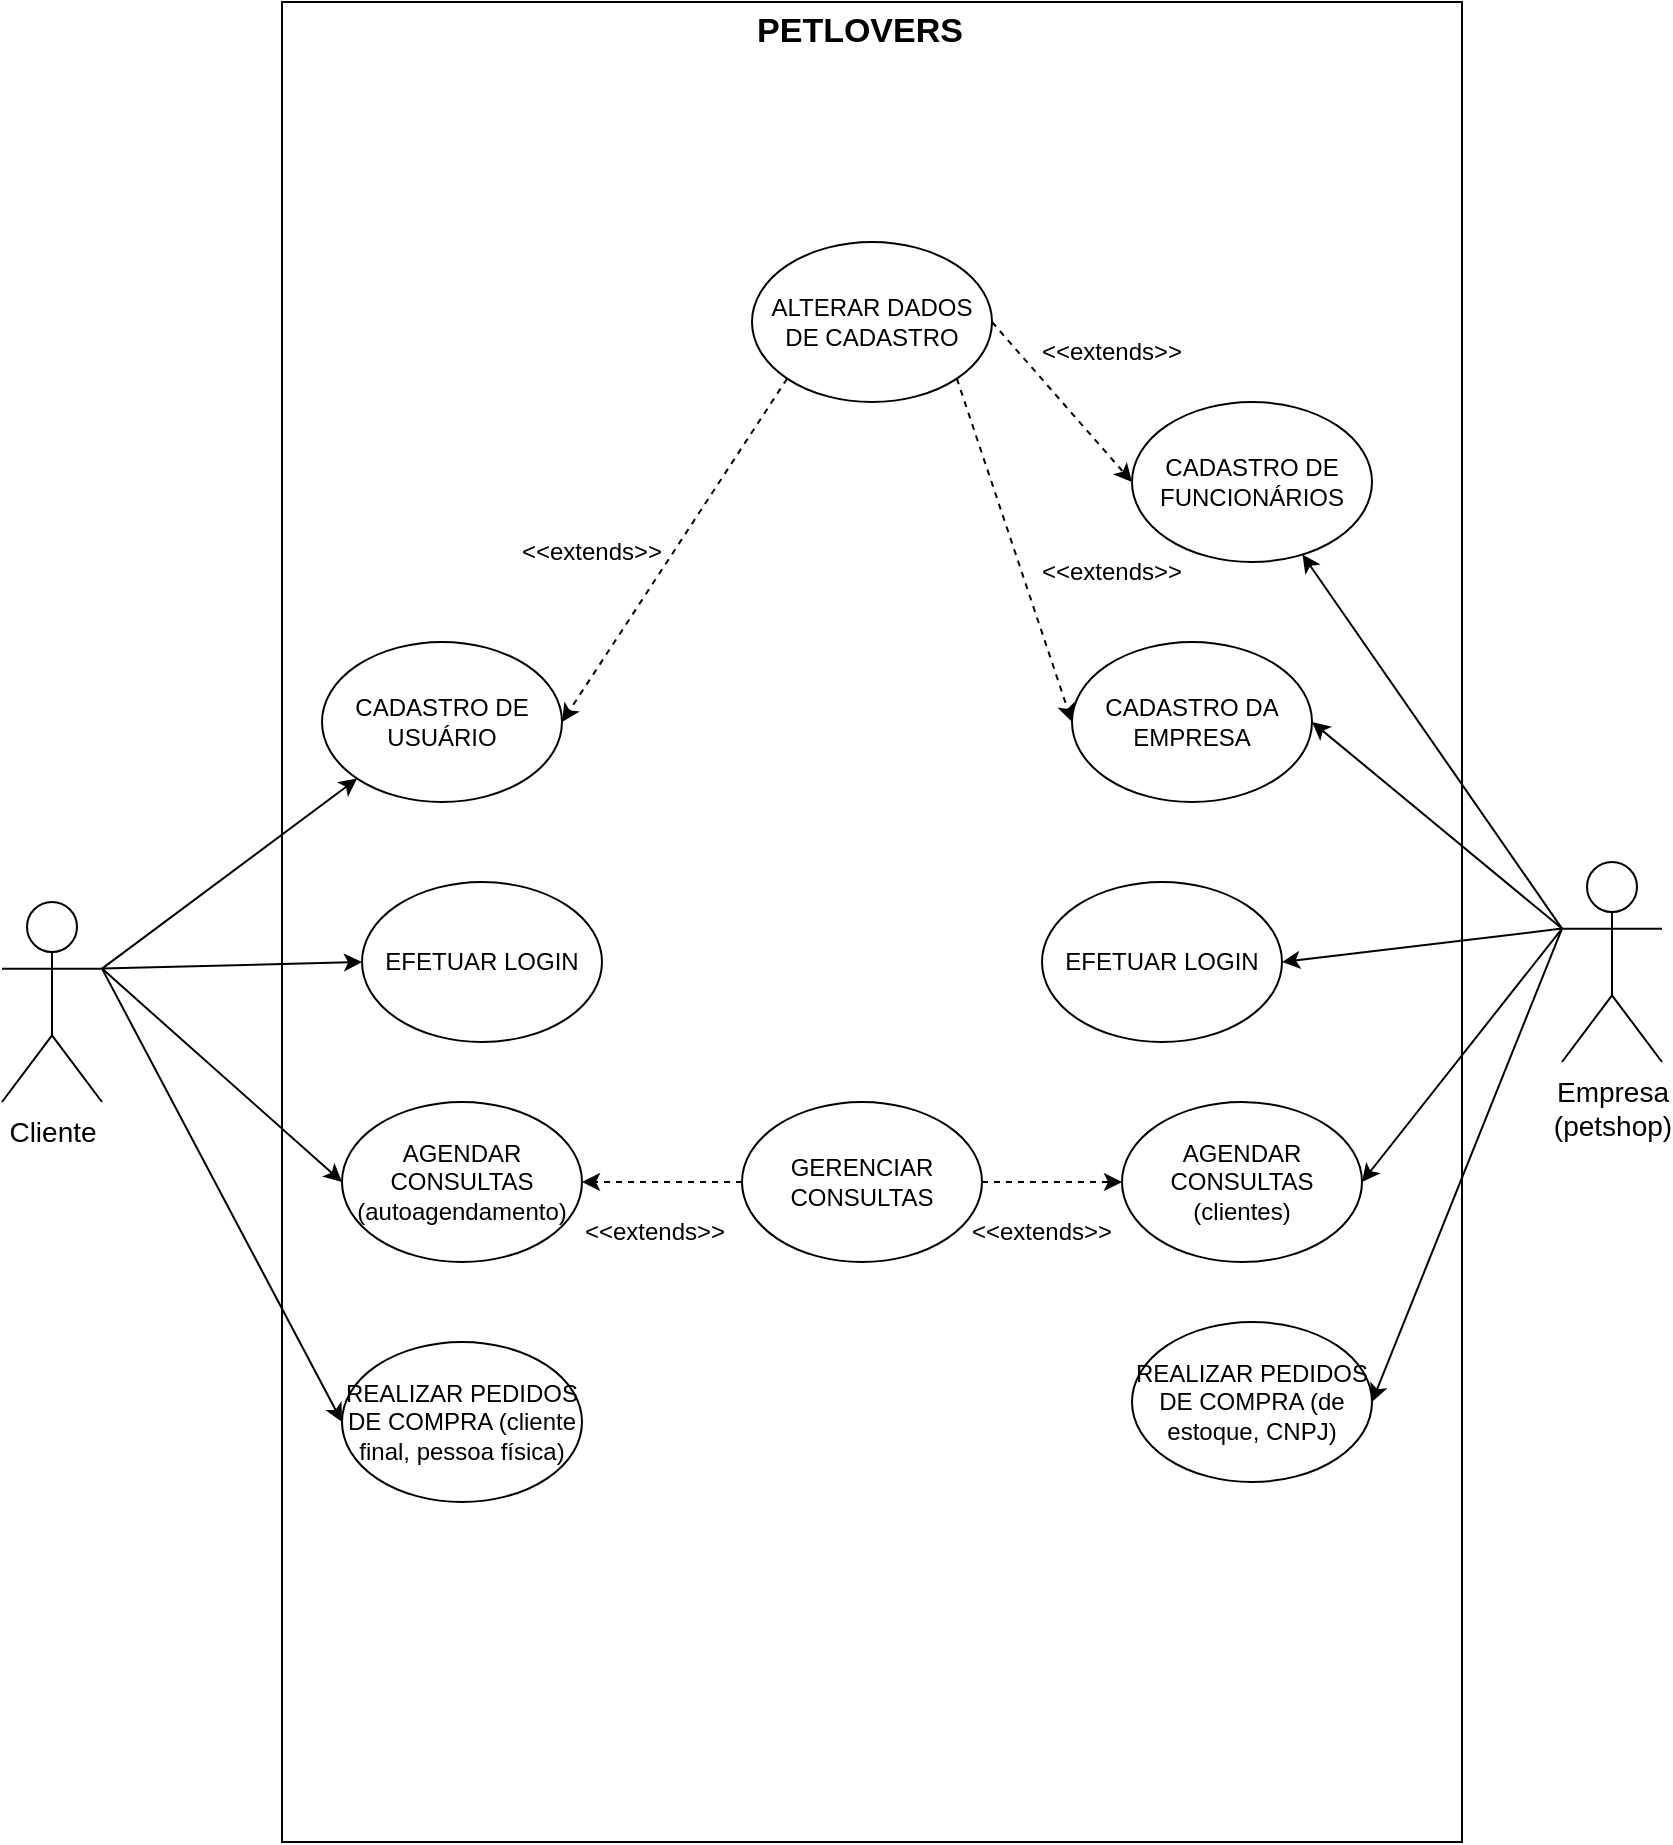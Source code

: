 <mxfile version="22.0.8" type="github">
  <diagram name="Page-1" id="cmvLj-Jmu_eHXBWfitiG">
    <mxGraphModel dx="2206" dy="1203" grid="1" gridSize="10" guides="1" tooltips="1" connect="1" arrows="1" fold="1" page="1" pageScale="1" pageWidth="850" pageHeight="1100" math="0" shadow="0">
      <root>
        <mxCell id="0" />
        <mxCell id="1" parent="0" />
        <mxCell id="b02hixyi1CkfagJmaC7L-49" value="" style="rounded=0;whiteSpace=wrap;html=1;glass=0;fillColor=none;movable=1;resizable=1;rotatable=1;deletable=1;editable=1;locked=0;connectable=1;strokeWidth=1;" vertex="1" parent="1">
          <mxGeometry x="150" y="40" width="590" height="920" as="geometry" />
        </mxCell>
        <mxCell id="b02hixyi1CkfagJmaC7L-20" style="rounded=0;orthogonalLoop=1;jettySize=auto;html=1;exitX=1;exitY=0.333;exitDx=0;exitDy=0;exitPerimeter=0;entryX=0;entryY=1;entryDx=0;entryDy=0;strokeColor=default;" edge="1" parent="1" source="b02hixyi1CkfagJmaC7L-1" target="b02hixyi1CkfagJmaC7L-6">
          <mxGeometry relative="1" as="geometry" />
        </mxCell>
        <mxCell id="b02hixyi1CkfagJmaC7L-21" style="rounded=0;orthogonalLoop=1;jettySize=auto;html=1;exitX=1;exitY=0.333;exitDx=0;exitDy=0;exitPerimeter=0;entryX=0;entryY=0.5;entryDx=0;entryDy=0;" edge="1" parent="1" source="b02hixyi1CkfagJmaC7L-1" target="b02hixyi1CkfagJmaC7L-7">
          <mxGeometry relative="1" as="geometry" />
        </mxCell>
        <mxCell id="b02hixyi1CkfagJmaC7L-23" style="rounded=0;orthogonalLoop=1;jettySize=auto;html=1;exitX=1;exitY=0.333;exitDx=0;exitDy=0;exitPerimeter=0;entryX=0;entryY=0.5;entryDx=0;entryDy=0;" edge="1" parent="1" source="b02hixyi1CkfagJmaC7L-1" target="b02hixyi1CkfagJmaC7L-8">
          <mxGeometry relative="1" as="geometry" />
        </mxCell>
        <mxCell id="b02hixyi1CkfagJmaC7L-24" style="rounded=0;orthogonalLoop=1;jettySize=auto;html=1;exitX=1;exitY=0.333;exitDx=0;exitDy=0;exitPerimeter=0;entryX=0;entryY=0.5;entryDx=0;entryDy=0;" edge="1" parent="1" source="b02hixyi1CkfagJmaC7L-1" target="b02hixyi1CkfagJmaC7L-9">
          <mxGeometry relative="1" as="geometry" />
        </mxCell>
        <mxCell id="b02hixyi1CkfagJmaC7L-1" value="&lt;font style=&quot;font-size: 14px;&quot;&gt;Cliente&lt;/font&gt;" style="shape=umlActor;verticalLabelPosition=bottom;verticalAlign=top;html=1;outlineConnect=0;" vertex="1" parent="1">
          <mxGeometry x="10" y="490" width="50" height="100" as="geometry" />
        </mxCell>
        <mxCell id="b02hixyi1CkfagJmaC7L-6" value="CADASTRO DE USUÁRIO" style="ellipse;whiteSpace=wrap;html=1;" vertex="1" parent="1">
          <mxGeometry x="170" y="360" width="120" height="80" as="geometry" />
        </mxCell>
        <mxCell id="b02hixyi1CkfagJmaC7L-7" value="EFETUAR LOGIN" style="ellipse;whiteSpace=wrap;html=1;" vertex="1" parent="1">
          <mxGeometry x="190" y="480" width="120" height="80" as="geometry" />
        </mxCell>
        <mxCell id="b02hixyi1CkfagJmaC7L-8" value="AGENDAR CONSULTAS (autoagendamento)" style="ellipse;whiteSpace=wrap;html=1;" vertex="1" parent="1">
          <mxGeometry x="180" y="590" width="120" height="80" as="geometry" />
        </mxCell>
        <mxCell id="b02hixyi1CkfagJmaC7L-9" value="REALIZAR PEDIDOS DE COMPRA (cliente final, pessoa física)" style="ellipse;whiteSpace=wrap;html=1;" vertex="1" parent="1">
          <mxGeometry x="180" y="710" width="120" height="80" as="geometry" />
        </mxCell>
        <mxCell id="b02hixyi1CkfagJmaC7L-19" style="rounded=0;orthogonalLoop=1;jettySize=auto;html=1;exitX=1;exitY=1;exitDx=0;exitDy=0;entryX=0;entryY=0.5;entryDx=0;entryDy=0;dashed=1;" edge="1" parent="1" source="b02hixyi1CkfagJmaC7L-11" target="b02hixyi1CkfagJmaC7L-15">
          <mxGeometry relative="1" as="geometry" />
        </mxCell>
        <mxCell id="b02hixyi1CkfagJmaC7L-44" style="rounded=0;orthogonalLoop=1;jettySize=auto;html=1;exitX=1;exitY=0.5;exitDx=0;exitDy=0;entryX=0;entryY=0.5;entryDx=0;entryDy=0;dashed=1;" edge="1" parent="1" source="b02hixyi1CkfagJmaC7L-11" target="b02hixyi1CkfagJmaC7L-42">
          <mxGeometry relative="1" as="geometry" />
        </mxCell>
        <mxCell id="b02hixyi1CkfagJmaC7L-11" value="ALTERAR DADOS DE CADASTRO" style="ellipse;whiteSpace=wrap;html=1;" vertex="1" parent="1">
          <mxGeometry x="385" y="160" width="120" height="80" as="geometry" />
        </mxCell>
        <mxCell id="b02hixyi1CkfagJmaC7L-33" style="rounded=0;orthogonalLoop=1;jettySize=auto;html=1;exitX=0;exitY=0.333;exitDx=0;exitDy=0;exitPerimeter=0;entryX=1;entryY=0.5;entryDx=0;entryDy=0;" edge="1" parent="1" source="b02hixyi1CkfagJmaC7L-12" target="b02hixyi1CkfagJmaC7L-15">
          <mxGeometry relative="1" as="geometry" />
        </mxCell>
        <mxCell id="b02hixyi1CkfagJmaC7L-35" style="rounded=0;orthogonalLoop=1;jettySize=auto;html=1;exitX=0;exitY=0.333;exitDx=0;exitDy=0;exitPerimeter=0;entryX=1;entryY=0.5;entryDx=0;entryDy=0;" edge="1" parent="1" source="b02hixyi1CkfagJmaC7L-12" target="b02hixyi1CkfagJmaC7L-34">
          <mxGeometry relative="1" as="geometry" />
        </mxCell>
        <mxCell id="b02hixyi1CkfagJmaC7L-39" style="rounded=0;orthogonalLoop=1;jettySize=auto;html=1;exitX=0;exitY=0.333;exitDx=0;exitDy=0;exitPerimeter=0;entryX=1;entryY=0.5;entryDx=0;entryDy=0;" edge="1" parent="1" source="b02hixyi1CkfagJmaC7L-12" target="b02hixyi1CkfagJmaC7L-32">
          <mxGeometry relative="1" as="geometry" />
        </mxCell>
        <mxCell id="b02hixyi1CkfagJmaC7L-41" style="rounded=0;orthogonalLoop=1;jettySize=auto;html=1;exitX=0;exitY=0.333;exitDx=0;exitDy=0;exitPerimeter=0;entryX=1;entryY=0.5;entryDx=0;entryDy=0;" edge="1" parent="1" source="b02hixyi1CkfagJmaC7L-12" target="b02hixyi1CkfagJmaC7L-40">
          <mxGeometry relative="1" as="geometry" />
        </mxCell>
        <mxCell id="b02hixyi1CkfagJmaC7L-43" style="rounded=0;orthogonalLoop=1;jettySize=auto;html=1;exitX=0;exitY=0.333;exitDx=0;exitDy=0;exitPerimeter=0;" edge="1" parent="1" source="b02hixyi1CkfagJmaC7L-12" target="b02hixyi1CkfagJmaC7L-42">
          <mxGeometry relative="1" as="geometry" />
        </mxCell>
        <mxCell id="b02hixyi1CkfagJmaC7L-12" value="&lt;span style=&quot;font-size: 14px;&quot;&gt;Empresa&lt;br&gt;(petshop)&lt;br&gt;&lt;/span&gt;" style="shape=umlActor;verticalLabelPosition=bottom;verticalAlign=top;html=1;outlineConnect=0;" vertex="1" parent="1">
          <mxGeometry x="790" y="470" width="50" height="100" as="geometry" />
        </mxCell>
        <mxCell id="b02hixyi1CkfagJmaC7L-15" value="CADASTRO DA EMPRESA" style="ellipse;whiteSpace=wrap;html=1;" vertex="1" parent="1">
          <mxGeometry x="545" y="360" width="120" height="80" as="geometry" />
        </mxCell>
        <mxCell id="b02hixyi1CkfagJmaC7L-18" style="orthogonalLoop=1;jettySize=auto;html=1;exitX=0;exitY=1;exitDx=0;exitDy=0;dashed=1;rounded=0;strokeColor=default;entryX=1;entryY=0.5;entryDx=0;entryDy=0;" edge="1" parent="1" source="b02hixyi1CkfagJmaC7L-11" target="b02hixyi1CkfagJmaC7L-6">
          <mxGeometry relative="1" as="geometry">
            <mxPoint x="224" y="336" as="targetPoint" />
          </mxGeometry>
        </mxCell>
        <mxCell id="b02hixyi1CkfagJmaC7L-27" value="&amp;lt;&amp;lt;extends&amp;gt;&amp;gt;" style="text;html=1;strokeColor=none;fillColor=none;align=center;verticalAlign=middle;whiteSpace=wrap;rounded=0;" vertex="1" parent="1">
          <mxGeometry x="260" y="300" width="90" height="30" as="geometry" />
        </mxCell>
        <mxCell id="b02hixyi1CkfagJmaC7L-28" value="&amp;lt;&amp;lt;extends&amp;gt;&amp;gt;" style="text;html=1;strokeColor=none;fillColor=none;align=center;verticalAlign=middle;whiteSpace=wrap;rounded=0;" vertex="1" parent="1">
          <mxGeometry x="520" y="310" width="90" height="30" as="geometry" />
        </mxCell>
        <mxCell id="b02hixyi1CkfagJmaC7L-30" style="edgeStyle=orthogonalEdgeStyle;rounded=0;orthogonalLoop=1;jettySize=auto;html=1;exitX=0;exitY=0.5;exitDx=0;exitDy=0;entryX=1;entryY=0.5;entryDx=0;entryDy=0;dashed=1;" edge="1" parent="1" source="b02hixyi1CkfagJmaC7L-29" target="b02hixyi1CkfagJmaC7L-8">
          <mxGeometry relative="1" as="geometry" />
        </mxCell>
        <mxCell id="b02hixyi1CkfagJmaC7L-36" style="edgeStyle=orthogonalEdgeStyle;rounded=0;orthogonalLoop=1;jettySize=auto;html=1;exitX=1;exitY=0.5;exitDx=0;exitDy=0;entryX=0;entryY=0.5;entryDx=0;entryDy=0;dashed=1;" edge="1" parent="1" source="b02hixyi1CkfagJmaC7L-29" target="b02hixyi1CkfagJmaC7L-32">
          <mxGeometry relative="1" as="geometry" />
        </mxCell>
        <mxCell id="b02hixyi1CkfagJmaC7L-29" value="GERENCIAR CONSULTAS" style="ellipse;whiteSpace=wrap;html=1;" vertex="1" parent="1">
          <mxGeometry x="380" y="590" width="120" height="80" as="geometry" />
        </mxCell>
        <mxCell id="b02hixyi1CkfagJmaC7L-31" value="&amp;lt;&amp;lt;extends&amp;gt;&amp;gt;" style="text;html=1;strokeColor=none;fillColor=none;align=center;verticalAlign=middle;whiteSpace=wrap;rounded=0;" vertex="1" parent="1">
          <mxGeometry x="290" y="635" width="93.33" height="40" as="geometry" />
        </mxCell>
        <mxCell id="b02hixyi1CkfagJmaC7L-32" value="AGENDAR CONSULTAS (clientes)" style="ellipse;whiteSpace=wrap;html=1;" vertex="1" parent="1">
          <mxGeometry x="570" y="590" width="120" height="80" as="geometry" />
        </mxCell>
        <mxCell id="b02hixyi1CkfagJmaC7L-34" value="EFETUAR LOGIN" style="ellipse;whiteSpace=wrap;html=1;" vertex="1" parent="1">
          <mxGeometry x="530" y="480" width="120" height="80" as="geometry" />
        </mxCell>
        <mxCell id="b02hixyi1CkfagJmaC7L-37" value="&amp;lt;&amp;lt;extends&amp;gt;&amp;gt;" style="text;html=1;strokeColor=none;fillColor=none;align=center;verticalAlign=middle;whiteSpace=wrap;rounded=0;" vertex="1" parent="1">
          <mxGeometry x="485" y="640" width="90" height="30" as="geometry" />
        </mxCell>
        <mxCell id="b02hixyi1CkfagJmaC7L-40" value="REALIZAR PEDIDOS DE COMPRA (de estoque, CNPJ)" style="ellipse;whiteSpace=wrap;html=1;" vertex="1" parent="1">
          <mxGeometry x="575" y="700" width="120" height="80" as="geometry" />
        </mxCell>
        <mxCell id="b02hixyi1CkfagJmaC7L-42" value="CADASTRO DE FUNCIONÁRIOS" style="ellipse;whiteSpace=wrap;html=1;" vertex="1" parent="1">
          <mxGeometry x="575" y="240" width="120" height="80" as="geometry" />
        </mxCell>
        <mxCell id="b02hixyi1CkfagJmaC7L-45" value="&amp;lt;&amp;lt;extends&amp;gt;&amp;gt;" style="text;html=1;strokeColor=none;fillColor=none;align=center;verticalAlign=middle;whiteSpace=wrap;rounded=0;" vertex="1" parent="1">
          <mxGeometry x="520" y="200" width="90" height="30" as="geometry" />
        </mxCell>
        <mxCell id="b02hixyi1CkfagJmaC7L-57" value="&lt;font style=&quot;font-size: 17px;&quot;&gt;&lt;b&gt;PETLOVERS&lt;/b&gt;&lt;/font&gt;" style="text;html=1;strokeColor=none;fillColor=none;align=center;verticalAlign=middle;whiteSpace=wrap;rounded=0;" vertex="1" parent="1">
          <mxGeometry x="378" y="40" width="122" height="30" as="geometry" />
        </mxCell>
      </root>
    </mxGraphModel>
  </diagram>
</mxfile>
